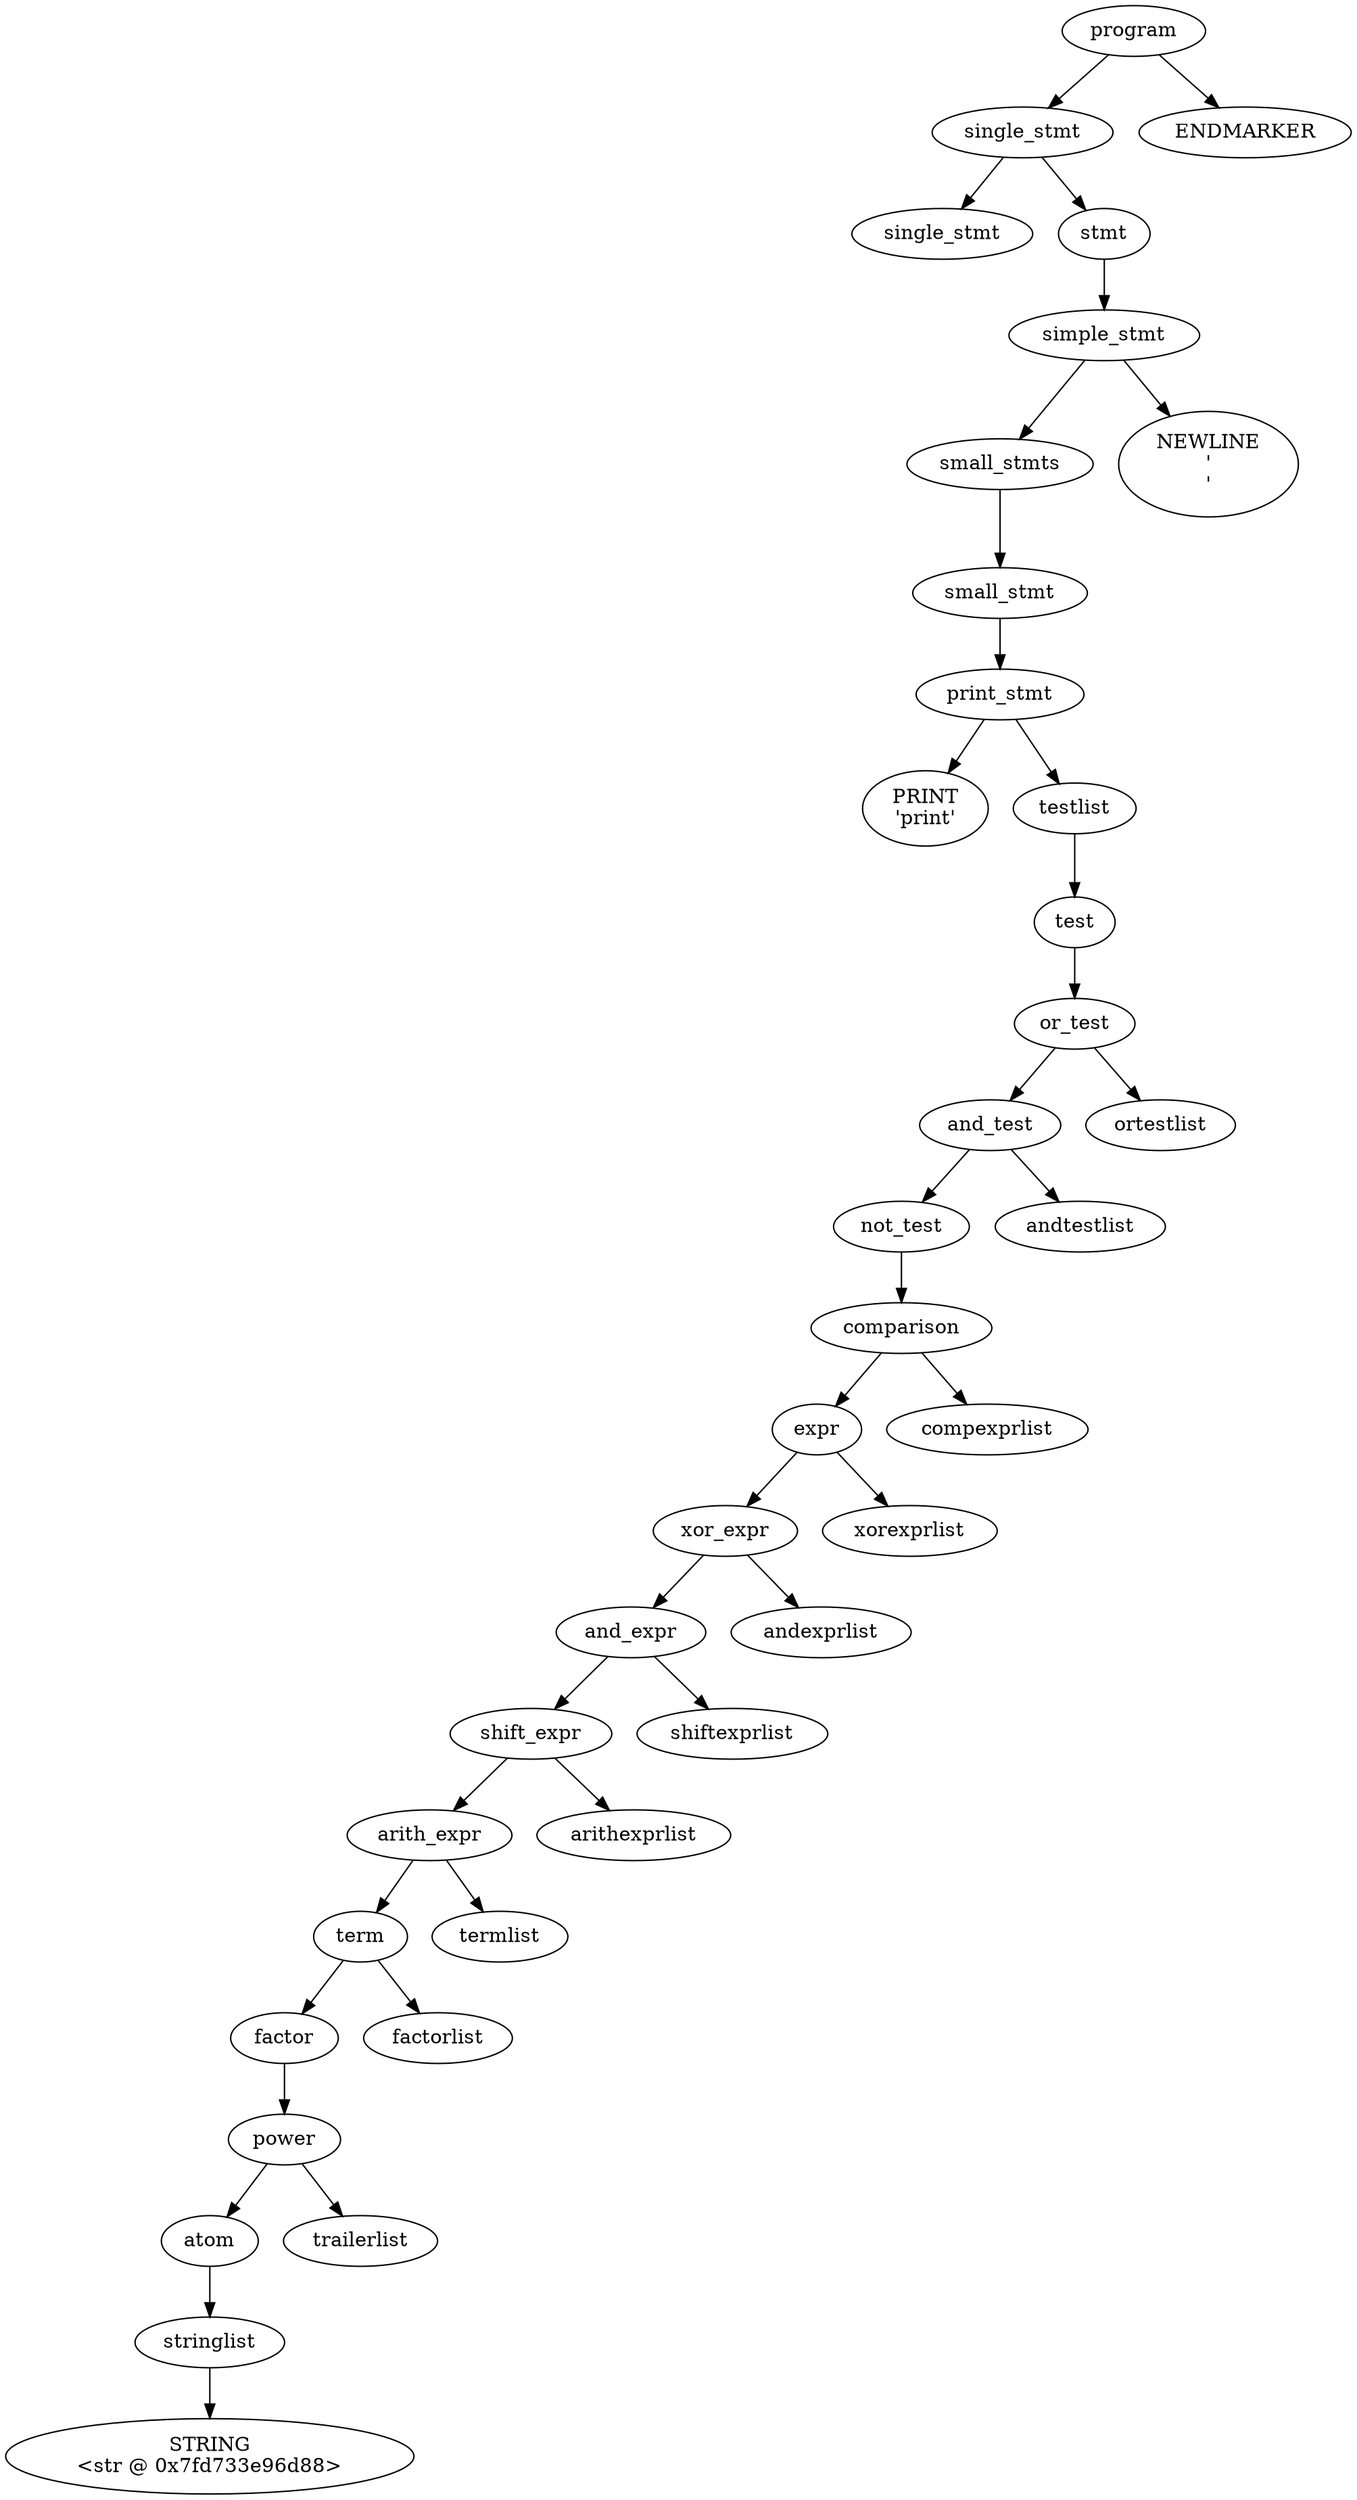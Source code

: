 digraph G 
{

	node0 [label="program"];
	node1 [label= "single_stmt"];
	node0 -> node1;
	node2 [label= "ENDMARKER"];
	node0 -> node2;
	node3 [label= "single_stmt"];
	node1 -> node3;
	node4 [label= "stmt"];
	node1 -> node4;
	node5 [label= "simple_stmt"];
	node4 -> node5;
	node6 [label= "small_stmts"];
	node5 -> node6;
	node7 [label= "NEWLINE\n'\n'"];
	node5 -> node7;
	node8 [label= "small_stmt"];
	node6 -> node8;
	node9 [label= "print_stmt"];
	node8 -> node9;
	node10 [label= "PRINT\n'print'"];
	node9 -> node10;
	node11 [label= "testlist"];
	node9 -> node11;
	node12 [label= "test"];
	node11 -> node12;
	node13 [label= "or_test"];
	node12 -> node13;
	node14 [label= "and_test"];
	node13 -> node14;
	node15 [label= "ortestlist"];
	node13 -> node15;
	node16 [label= "not_test"];
	node14 -> node16;
	node17 [label= "andtestlist"];
	node14 -> node17;
	node18 [label= "comparison"];
	node16 -> node18;
	node19 [label= "expr"];
	node18 -> node19;
	node20 [label= "compexprlist"];
	node18 -> node20;
	node21 [label= "xor_expr"];
	node19 -> node21;
	node22 [label= "xorexprlist"];
	node19 -> node22;
	node23 [label= "and_expr"];
	node21 -> node23;
	node24 [label= "andexprlist"];
	node21 -> node24;
	node25 [label= "shift_expr"];
	node23 -> node25;
	node26 [label= "shiftexprlist"];
	node23 -> node26;
	node27 [label= "arith_expr"];
	node25 -> node27;
	node28 [label= "arithexprlist"];
	node25 -> node28;
	node29 [label= "term"];
	node27 -> node29;
	node30 [label= "termlist"];
	node27 -> node30;
	node31 [label= "factor"];
	node29 -> node31;
	node32 [label= "factorlist"];
	node29 -> node32;
	node33 [label= "power"];
	node31 -> node33;
	node34 [label= "atom"];
	node33 -> node34;
	node35 [label= "trailerlist"];
	node33 -> node35;
	node36 [label= "stringlist"];
	node34 -> node36;
	node37 [label= "STRING\n<str @ 0x7fd733e96d88>"];
	node36 -> node37;
}
